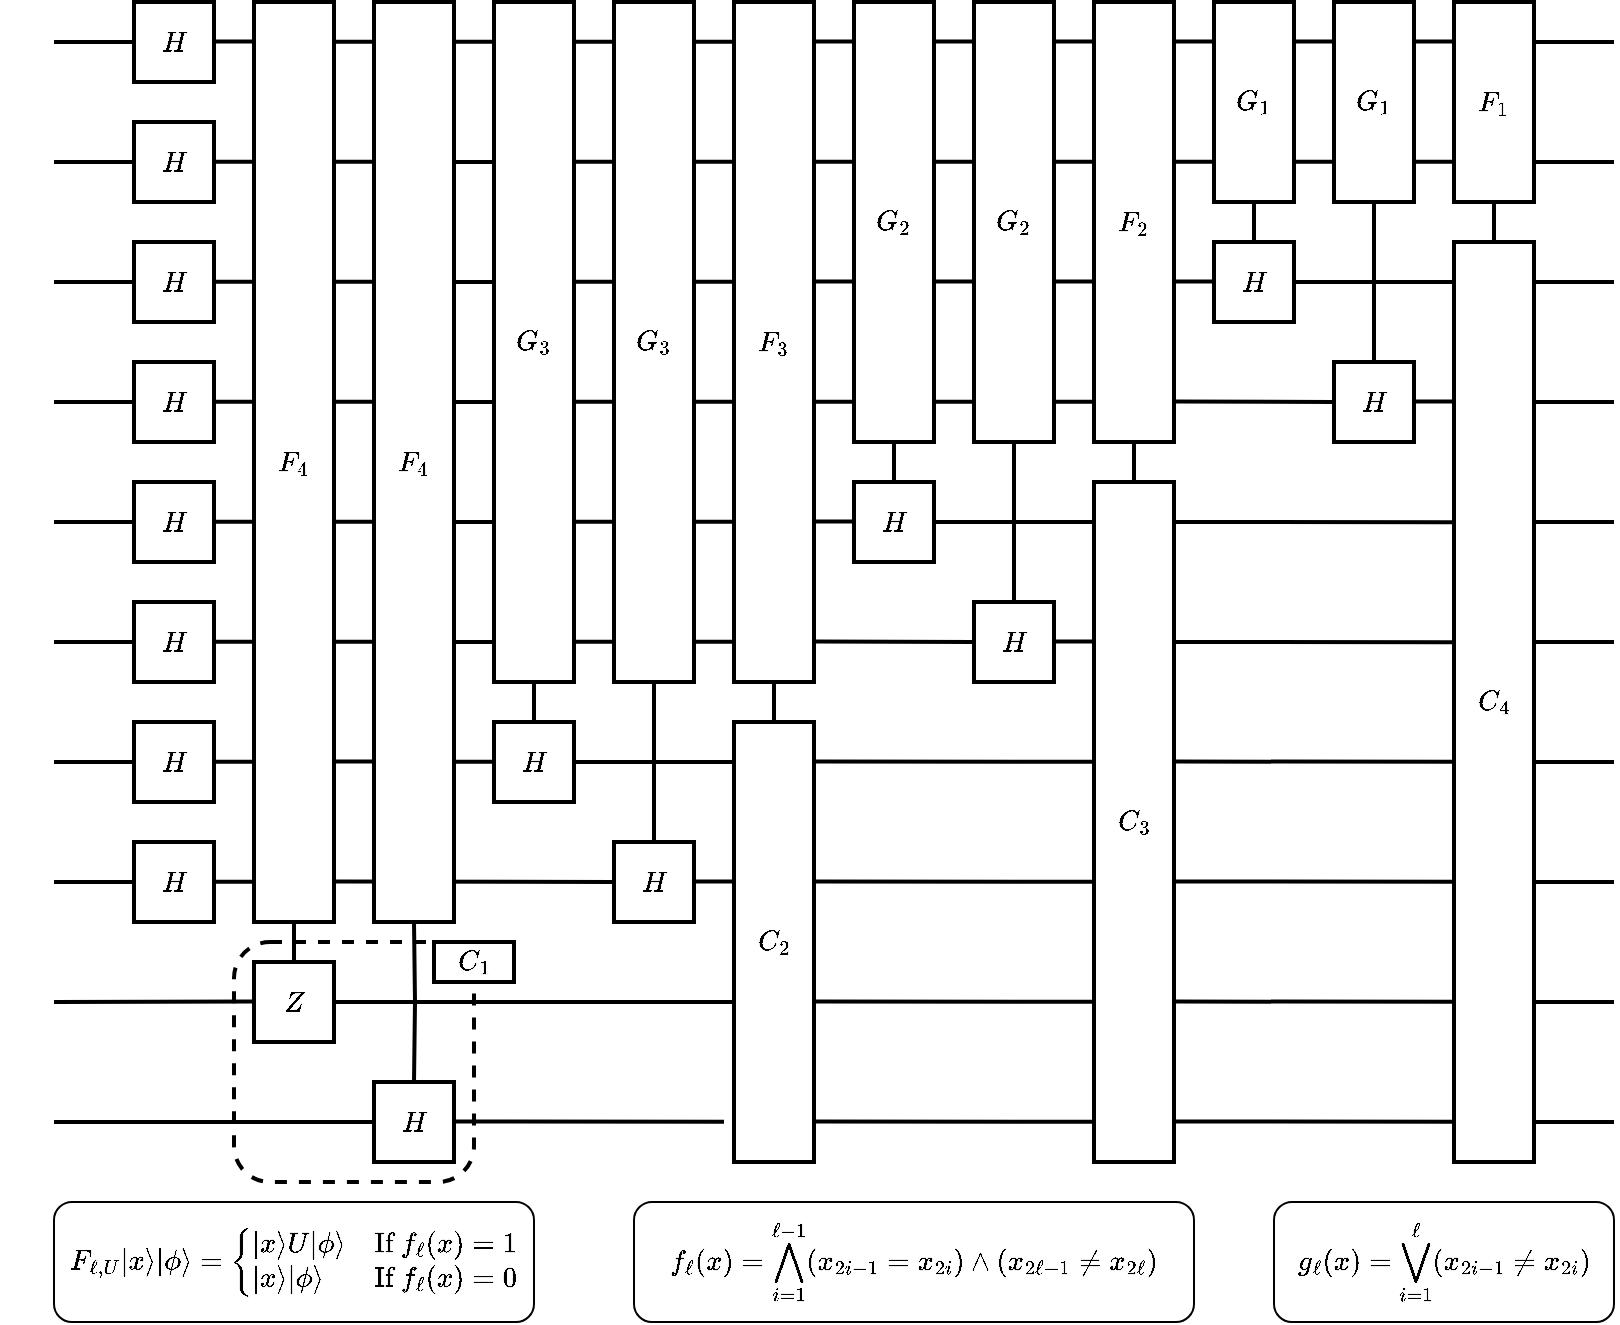 <mxfile version="14.1.8" type="device"><diagram id="cuuoTHNrZT73hsyaU7LN" name="Page-1"><mxGraphModel dx="395" dy="268" grid="1" gridSize="10" guides="1" tooltips="1" connect="1" arrows="1" fold="1" page="1" pageScale="1" pageWidth="850" pageHeight="1100" math="1" shadow="0"><root><mxCell id="0"/><mxCell id="1" parent="0"/><mxCell id="J8nSWimBtLIZOM97St2W-12" value="" style="rounded=1;whiteSpace=wrap;html=1;strokeWidth=2;dashed=1;" parent="1" vertex="1"><mxGeometry x="250" y="730" width="120" height="120" as="geometry"/></mxCell><mxCell id="FsoQi5s3sGIeSTtKdfhg-1" value="" style="endArrow=none;html=1;strokeWidth=2;" parent="1" edge="1"><mxGeometry width="50" height="50" relative="1" as="geometry"><mxPoint x="200" y="280" as="sourcePoint"/><mxPoint x="160" y="280" as="targetPoint"/></mxGeometry></mxCell><mxCell id="FsoQi5s3sGIeSTtKdfhg-2" value="$$H$$" style="rounded=0;whiteSpace=wrap;html=1;strokeWidth=2;" parent="1" vertex="1"><mxGeometry x="200" y="260" width="40" height="40" as="geometry"/></mxCell><mxCell id="FsoQi5s3sGIeSTtKdfhg-3" value="" style="endArrow=none;html=1;strokeWidth=2;" parent="1" edge="1"><mxGeometry width="50" height="50" relative="1" as="geometry"><mxPoint x="200" y="340" as="sourcePoint"/><mxPoint x="160" y="340" as="targetPoint"/></mxGeometry></mxCell><mxCell id="FsoQi5s3sGIeSTtKdfhg-4" value="$$H$$" style="rounded=0;whiteSpace=wrap;html=1;strokeWidth=2;" parent="1" vertex="1"><mxGeometry x="200" y="320" width="40" height="40" as="geometry"/></mxCell><mxCell id="FsoQi5s3sGIeSTtKdfhg-5" value="" style="endArrow=none;html=1;strokeWidth=2;" parent="1" edge="1"><mxGeometry width="50" height="50" relative="1" as="geometry"><mxPoint x="200" y="400" as="sourcePoint"/><mxPoint x="160" y="400" as="targetPoint"/></mxGeometry></mxCell><mxCell id="FsoQi5s3sGIeSTtKdfhg-6" value="$$H$$" style="rounded=0;whiteSpace=wrap;html=1;strokeWidth=2;" parent="1" vertex="1"><mxGeometry x="200" y="380" width="40" height="40" as="geometry"/></mxCell><mxCell id="FsoQi5s3sGIeSTtKdfhg-7" value="" style="endArrow=none;html=1;strokeWidth=2;" parent="1" edge="1"><mxGeometry width="50" height="50" relative="1" as="geometry"><mxPoint x="200" y="460" as="sourcePoint"/><mxPoint x="160" y="460" as="targetPoint"/></mxGeometry></mxCell><mxCell id="FsoQi5s3sGIeSTtKdfhg-8" value="$$H$$" style="rounded=0;whiteSpace=wrap;html=1;strokeWidth=2;" parent="1" vertex="1"><mxGeometry x="200" y="440" width="40" height="40" as="geometry"/></mxCell><mxCell id="FsoQi5s3sGIeSTtKdfhg-9" value="" style="endArrow=none;html=1;strokeWidth=2;" parent="1" edge="1"><mxGeometry width="50" height="50" relative="1" as="geometry"><mxPoint x="200" y="520" as="sourcePoint"/><mxPoint x="160" y="520" as="targetPoint"/></mxGeometry></mxCell><mxCell id="FsoQi5s3sGIeSTtKdfhg-10" value="$$H$$" style="rounded=0;whiteSpace=wrap;html=1;strokeWidth=2;" parent="1" vertex="1"><mxGeometry x="200" y="500" width="40" height="40" as="geometry"/></mxCell><mxCell id="FsoQi5s3sGIeSTtKdfhg-21" value="" style="endArrow=none;html=1;strokeWidth=2;" parent="1" edge="1"><mxGeometry width="50" height="50" relative="1" as="geometry"><mxPoint x="200" y="580" as="sourcePoint"/><mxPoint x="160" y="580" as="targetPoint"/></mxGeometry></mxCell><mxCell id="FsoQi5s3sGIeSTtKdfhg-22" value="$$H$$" style="rounded=0;whiteSpace=wrap;html=1;strokeWidth=2;" parent="1" vertex="1"><mxGeometry x="200" y="560" width="40" height="40" as="geometry"/></mxCell><mxCell id="FsoQi5s3sGIeSTtKdfhg-23" value="" style="endArrow=none;html=1;strokeWidth=2;" parent="1" edge="1"><mxGeometry width="50" height="50" relative="1" as="geometry"><mxPoint x="200" y="640" as="sourcePoint"/><mxPoint x="160" y="640" as="targetPoint"/></mxGeometry></mxCell><mxCell id="FsoQi5s3sGIeSTtKdfhg-24" value="$$H$$" style="rounded=0;whiteSpace=wrap;html=1;strokeWidth=2;" parent="1" vertex="1"><mxGeometry x="200" y="620" width="40" height="40" as="geometry"/></mxCell><mxCell id="FsoQi5s3sGIeSTtKdfhg-25" value="" style="endArrow=none;html=1;strokeWidth=2;" parent="1" edge="1"><mxGeometry width="50" height="50" relative="1" as="geometry"><mxPoint x="200" y="700" as="sourcePoint"/><mxPoint x="160" y="700" as="targetPoint"/></mxGeometry></mxCell><mxCell id="FsoQi5s3sGIeSTtKdfhg-26" value="$$H$$" style="rounded=0;whiteSpace=wrap;html=1;strokeWidth=2;" parent="1" vertex="1"><mxGeometry x="200" y="680" width="40" height="40" as="geometry"/></mxCell><mxCell id="FsoQi5s3sGIeSTtKdfhg-73" style="edgeStyle=orthogonalEdgeStyle;rounded=0;orthogonalLoop=1;jettySize=auto;html=1;exitX=0.5;exitY=1;exitDx=0;exitDy=0;entryX=0.5;entryY=0;entryDx=0;entryDy=0;endArrow=none;endFill=0;strokeWidth=2;" parent="1" source="FsoQi5s3sGIeSTtKdfhg-31" edge="1"><mxGeometry relative="1" as="geometry"><mxPoint x="280" y="740" as="targetPoint"/></mxGeometry></mxCell><mxCell id="FsoQi5s3sGIeSTtKdfhg-31" value="$$F_4$$" style="rounded=0;whiteSpace=wrap;html=1;strokeWidth=2;" parent="1" vertex="1"><mxGeometry x="260" y="260" width="40" height="460" as="geometry"/></mxCell><mxCell id="FsoQi5s3sGIeSTtKdfhg-74" style="edgeStyle=orthogonalEdgeStyle;rounded=0;orthogonalLoop=1;jettySize=auto;html=1;exitX=0.5;exitY=1;exitDx=0;exitDy=0;entryX=0.5;entryY=0;entryDx=0;entryDy=0;endArrow=none;endFill=0;strokeWidth=2;" parent="1" source="FsoQi5s3sGIeSTtKdfhg-32" target="FsoQi5s3sGIeSTtKdfhg-36" edge="1"><mxGeometry relative="1" as="geometry"/></mxCell><mxCell id="FsoQi5s3sGIeSTtKdfhg-32" value="$$F_3$$" style="rounded=0;whiteSpace=wrap;html=1;strokeWidth=2;" parent="1" vertex="1"><mxGeometry x="500" y="260" width="40" height="340" as="geometry"/></mxCell><mxCell id="FsoQi5s3sGIeSTtKdfhg-153" style="edgeStyle=orthogonalEdgeStyle;rounded=0;orthogonalLoop=1;jettySize=auto;html=1;exitX=0.5;exitY=1;exitDx=0;exitDy=0;entryX=0.5;entryY=0;entryDx=0;entryDy=0;endArrow=none;endFill=0;strokeWidth=2;" parent="1" source="FsoQi5s3sGIeSTtKdfhg-33" target="FsoQi5s3sGIeSTtKdfhg-37" edge="1"><mxGeometry relative="1" as="geometry"/></mxCell><mxCell id="FsoQi5s3sGIeSTtKdfhg-33" value="$$F_2$$" style="rounded=0;whiteSpace=wrap;html=1;strokeWidth=2;" parent="1" vertex="1"><mxGeometry x="680" y="260" width="40" height="220" as="geometry"/></mxCell><mxCell id="FsoQi5s3sGIeSTtKdfhg-154" style="edgeStyle=orthogonalEdgeStyle;rounded=0;orthogonalLoop=1;jettySize=auto;html=1;exitX=0.5;exitY=1;exitDx=0;exitDy=0;endArrow=none;endFill=0;strokeWidth=2;" parent="1" source="FsoQi5s3sGIeSTtKdfhg-34" target="FsoQi5s3sGIeSTtKdfhg-38" edge="1"><mxGeometry relative="1" as="geometry"/></mxCell><mxCell id="FsoQi5s3sGIeSTtKdfhg-34" value="$$F_1$$" style="rounded=0;whiteSpace=wrap;html=1;strokeWidth=2;" parent="1" vertex="1"><mxGeometry x="860" y="260" width="40" height="100" as="geometry"/></mxCell><mxCell id="FsoQi5s3sGIeSTtKdfhg-36" value="$$C_2$$" style="rounded=0;whiteSpace=wrap;html=1;strokeWidth=2;" parent="1" vertex="1"><mxGeometry x="500" y="620" width="40" height="220" as="geometry"/></mxCell><mxCell id="FsoQi5s3sGIeSTtKdfhg-37" value="$$C_3$$" style="rounded=0;whiteSpace=wrap;html=1;strokeWidth=2;" parent="1" vertex="1"><mxGeometry x="680" y="500" width="40" height="340" as="geometry"/></mxCell><mxCell id="FsoQi5s3sGIeSTtKdfhg-38" value="$$C_4$$" style="rounded=0;whiteSpace=wrap;html=1;strokeWidth=2;" parent="1" vertex="1"><mxGeometry x="860" y="380" width="40" height="460" as="geometry"/></mxCell><mxCell id="FsoQi5s3sGIeSTtKdfhg-75" style="edgeStyle=orthogonalEdgeStyle;rounded=0;orthogonalLoop=1;jettySize=auto;html=1;exitX=0.5;exitY=1;exitDx=0;exitDy=0;entryX=0.5;entryY=0;entryDx=0;entryDy=0;endArrow=none;endFill=0;strokeWidth=2;" parent="1" source="FsoQi5s3sGIeSTtKdfhg-39" target="FsoQi5s3sGIeSTtKdfhg-61" edge="1"><mxGeometry relative="1" as="geometry"/></mxCell><mxCell id="FsoQi5s3sGIeSTtKdfhg-39" value="$$G_3$$" style="rounded=0;whiteSpace=wrap;html=1;strokeWidth=2;" parent="1" vertex="1"><mxGeometry x="380" y="260" width="40" height="340" as="geometry"/></mxCell><mxCell id="FsoQi5s3sGIeSTtKdfhg-76" style="edgeStyle=orthogonalEdgeStyle;rounded=0;orthogonalLoop=1;jettySize=auto;html=1;exitX=0.5;exitY=1;exitDx=0;exitDy=0;entryX=0.5;entryY=0;entryDx=0;entryDy=0;endArrow=none;endFill=0;strokeWidth=2;" parent="1" source="FsoQi5s3sGIeSTtKdfhg-40" target="FsoQi5s3sGIeSTtKdfhg-62" edge="1"><mxGeometry relative="1" as="geometry"/></mxCell><mxCell id="FsoQi5s3sGIeSTtKdfhg-40" value="$$G_3$$" style="rounded=0;whiteSpace=wrap;html=1;strokeWidth=2;" parent="1" vertex="1"><mxGeometry x="440" y="260" width="40" height="340" as="geometry"/></mxCell><mxCell id="FsoQi5s3sGIeSTtKdfhg-80" style="edgeStyle=orthogonalEdgeStyle;rounded=0;orthogonalLoop=1;jettySize=auto;html=1;exitX=0.5;exitY=1;exitDx=0;exitDy=0;entryX=0.5;entryY=0;entryDx=0;entryDy=0;endArrow=none;endFill=0;strokeWidth=2;" parent="1" source="FsoQi5s3sGIeSTtKdfhg-41" target="FsoQi5s3sGIeSTtKdfhg-45" edge="1"><mxGeometry relative="1" as="geometry"/></mxCell><mxCell id="FsoQi5s3sGIeSTtKdfhg-41" value="$$G_2$$" style="rounded=0;whiteSpace=wrap;html=1;strokeWidth=2;" parent="1" vertex="1"><mxGeometry x="560" y="260" width="40" height="220" as="geometry"/></mxCell><mxCell id="FsoQi5s3sGIeSTtKdfhg-79" style="edgeStyle=orthogonalEdgeStyle;rounded=0;orthogonalLoop=1;jettySize=auto;html=1;exitX=0.5;exitY=1;exitDx=0;exitDy=0;entryX=0.5;entryY=0;entryDx=0;entryDy=0;endArrow=none;endFill=0;strokeWidth=2;" parent="1" source="FsoQi5s3sGIeSTtKdfhg-42" target="FsoQi5s3sGIeSTtKdfhg-46" edge="1"><mxGeometry relative="1" as="geometry"/></mxCell><mxCell id="FsoQi5s3sGIeSTtKdfhg-42" value="$$G_2$$" style="rounded=0;whiteSpace=wrap;html=1;strokeWidth=2;" parent="1" vertex="1"><mxGeometry x="620" y="260" width="40" height="220" as="geometry"/></mxCell><mxCell id="FsoQi5s3sGIeSTtKdfhg-77" style="edgeStyle=orthogonalEdgeStyle;rounded=0;orthogonalLoop=1;jettySize=auto;html=1;exitX=0.5;exitY=1;exitDx=0;exitDy=0;endArrow=none;endFill=0;strokeWidth=2;" parent="1" source="FsoQi5s3sGIeSTtKdfhg-43" target="FsoQi5s3sGIeSTtKdfhg-67" edge="1"><mxGeometry relative="1" as="geometry"/></mxCell><mxCell id="FsoQi5s3sGIeSTtKdfhg-43" value="$$G_1$$" style="rounded=0;whiteSpace=wrap;html=1;strokeWidth=2;" parent="1" vertex="1"><mxGeometry x="740" y="260" width="40" height="100" as="geometry"/></mxCell><mxCell id="FsoQi5s3sGIeSTtKdfhg-78" style="edgeStyle=orthogonalEdgeStyle;rounded=0;orthogonalLoop=1;jettySize=auto;html=1;exitX=0.5;exitY=1;exitDx=0;exitDy=0;entryX=0.5;entryY=0;entryDx=0;entryDy=0;endArrow=none;endFill=0;strokeWidth=2;" parent="1" source="FsoQi5s3sGIeSTtKdfhg-44" target="FsoQi5s3sGIeSTtKdfhg-68" edge="1"><mxGeometry relative="1" as="geometry"/></mxCell><mxCell id="FsoQi5s3sGIeSTtKdfhg-44" value="$$G_1$$" style="rounded=0;whiteSpace=wrap;html=1;strokeWidth=2;" parent="1" vertex="1"><mxGeometry x="800" y="260" width="40" height="100" as="geometry"/></mxCell><mxCell id="FsoQi5s3sGIeSTtKdfhg-45" value="$$H$$" style="rounded=0;whiteSpace=wrap;html=1;strokeWidth=2;" parent="1" vertex="1"><mxGeometry x="560" y="500" width="40" height="40" as="geometry"/></mxCell><mxCell id="FsoQi5s3sGIeSTtKdfhg-46" value="$$H$$" style="rounded=0;whiteSpace=wrap;html=1;strokeWidth=2;" parent="1" vertex="1"><mxGeometry x="620" y="560" width="40" height="40" as="geometry"/></mxCell><mxCell id="FsoQi5s3sGIeSTtKdfhg-50" value="" style="endArrow=none;html=1;entryX=1;entryY=0.5;entryDx=0;entryDy=0;strokeWidth=2;" parent="1" target="FsoQi5s3sGIeSTtKdfhg-45" edge="1"><mxGeometry width="50" height="50" relative="1" as="geometry"><mxPoint x="680" y="519.96" as="sourcePoint"/><mxPoint x="610" y="519.76" as="targetPoint"/></mxGeometry></mxCell><mxCell id="FsoQi5s3sGIeSTtKdfhg-51" value="" style="endArrow=none;html=1;exitX=0;exitY=0.5;exitDx=0;exitDy=0;strokeWidth=2;" parent="1" source="FsoQi5s3sGIeSTtKdfhg-46" edge="1"><mxGeometry width="50" height="50" relative="1" as="geometry"><mxPoint x="600" y="579.76" as="sourcePoint"/><mxPoint x="540" y="579.76" as="targetPoint"/></mxGeometry></mxCell><mxCell id="FsoQi5s3sGIeSTtKdfhg-54" value="" style="endArrow=none;html=1;strokeWidth=2;" parent="1" edge="1"><mxGeometry width="50" height="50" relative="1" as="geometry"><mxPoint x="680" y="579.76" as="sourcePoint"/><mxPoint x="660" y="579.76" as="targetPoint"/></mxGeometry></mxCell><mxCell id="FsoQi5s3sGIeSTtKdfhg-56" value="" style="endArrow=none;html=1;strokeWidth=2;" parent="1" edge="1"><mxGeometry width="50" height="50" relative="1" as="geometry"><mxPoint x="560" y="519.76" as="sourcePoint"/><mxPoint x="540" y="519.76" as="targetPoint"/></mxGeometry></mxCell><mxCell id="FsoQi5s3sGIeSTtKdfhg-57" value="" style="endArrow=none;html=1;strokeWidth=2;" parent="1" edge="1"><mxGeometry width="50" height="50" relative="1" as="geometry"><mxPoint x="260" y="759.76" as="sourcePoint"/><mxPoint x="160" y="760" as="targetPoint"/></mxGeometry></mxCell><mxCell id="FsoQi5s3sGIeSTtKdfhg-59" value="" style="endArrow=none;html=1;strokeWidth=2;" parent="1" edge="1"><mxGeometry width="50" height="50" relative="1" as="geometry"><mxPoint x="260" y="279.76" as="sourcePoint"/><mxPoint x="240" y="279.76" as="targetPoint"/></mxGeometry></mxCell><mxCell id="FsoQi5s3sGIeSTtKdfhg-61" value="$$H$$" style="rounded=0;whiteSpace=wrap;html=1;strokeWidth=2;" parent="1" vertex="1"><mxGeometry x="380" y="620" width="40" height="40" as="geometry"/></mxCell><mxCell id="FsoQi5s3sGIeSTtKdfhg-62" value="$$H$$" style="rounded=0;whiteSpace=wrap;html=1;strokeWidth=2;" parent="1" vertex="1"><mxGeometry x="440" y="680" width="40" height="40" as="geometry"/></mxCell><mxCell id="FsoQi5s3sGIeSTtKdfhg-63" value="" style="endArrow=none;html=1;entryX=1;entryY=0.5;entryDx=0;entryDy=0;strokeWidth=2;" parent="1" target="FsoQi5s3sGIeSTtKdfhg-61" edge="1"><mxGeometry width="50" height="50" relative="1" as="geometry"><mxPoint x="500" y="639.96" as="sourcePoint"/><mxPoint x="430" y="639.76" as="targetPoint"/></mxGeometry></mxCell><mxCell id="FsoQi5s3sGIeSTtKdfhg-64" value="" style="endArrow=none;html=1;exitX=0;exitY=0.5;exitDx=0;exitDy=0;strokeWidth=2;" parent="1" source="FsoQi5s3sGIeSTtKdfhg-62" edge="1"><mxGeometry width="50" height="50" relative="1" as="geometry"><mxPoint x="360" y="699.76" as="sourcePoint"/><mxPoint x="300" y="699.76" as="targetPoint"/></mxGeometry></mxCell><mxCell id="FsoQi5s3sGIeSTtKdfhg-65" value="" style="endArrow=none;html=1;strokeWidth=2;" parent="1" edge="1"><mxGeometry width="50" height="50" relative="1" as="geometry"><mxPoint x="500" y="699.76" as="sourcePoint"/><mxPoint x="480" y="699.76" as="targetPoint"/></mxGeometry></mxCell><mxCell id="FsoQi5s3sGIeSTtKdfhg-66" value="" style="endArrow=none;html=1;strokeWidth=2;" parent="1" edge="1"><mxGeometry width="50" height="50" relative="1" as="geometry"><mxPoint x="320" y="639.76" as="sourcePoint"/><mxPoint x="300" y="639.76" as="targetPoint"/></mxGeometry></mxCell><mxCell id="FsoQi5s3sGIeSTtKdfhg-67" value="$$H$$" style="rounded=0;whiteSpace=wrap;html=1;strokeWidth=2;" parent="1" vertex="1"><mxGeometry x="740" y="380" width="40" height="40" as="geometry"/></mxCell><mxCell id="FsoQi5s3sGIeSTtKdfhg-68" value="$$H$$" style="rounded=0;whiteSpace=wrap;html=1;strokeWidth=2;" parent="1" vertex="1"><mxGeometry x="800" y="440" width="40" height="40" as="geometry"/></mxCell><mxCell id="FsoQi5s3sGIeSTtKdfhg-69" value="" style="endArrow=none;html=1;entryX=1;entryY=0.5;entryDx=0;entryDy=0;strokeWidth=2;" parent="1" target="FsoQi5s3sGIeSTtKdfhg-67" edge="1"><mxGeometry width="50" height="50" relative="1" as="geometry"><mxPoint x="860" y="399.96" as="sourcePoint"/><mxPoint x="790" y="399.76" as="targetPoint"/></mxGeometry></mxCell><mxCell id="FsoQi5s3sGIeSTtKdfhg-70" value="" style="endArrow=none;html=1;exitX=0;exitY=0.5;exitDx=0;exitDy=0;strokeWidth=2;" parent="1" source="FsoQi5s3sGIeSTtKdfhg-68" edge="1"><mxGeometry width="50" height="50" relative="1" as="geometry"><mxPoint x="780" y="459.76" as="sourcePoint"/><mxPoint x="720" y="459.76" as="targetPoint"/></mxGeometry></mxCell><mxCell id="FsoQi5s3sGIeSTtKdfhg-71" value="" style="endArrow=none;html=1;strokeWidth=2;" parent="1" edge="1"><mxGeometry width="50" height="50" relative="1" as="geometry"><mxPoint x="860" y="459.76" as="sourcePoint"/><mxPoint x="840" y="459.76" as="targetPoint"/></mxGeometry></mxCell><mxCell id="FsoQi5s3sGIeSTtKdfhg-72" value="" style="endArrow=none;html=1;strokeWidth=2;" parent="1" edge="1"><mxGeometry width="50" height="50" relative="1" as="geometry"><mxPoint x="740" y="399.76" as="sourcePoint"/><mxPoint x="720" y="399.76" as="targetPoint"/></mxGeometry></mxCell><mxCell id="FsoQi5s3sGIeSTtKdfhg-81" value="" style="endArrow=none;html=1;strokeWidth=2;" parent="1" edge="1"><mxGeometry width="50" height="50" relative="1" as="geometry"><mxPoint x="260" y="579.83" as="sourcePoint"/><mxPoint x="240" y="579.83" as="targetPoint"/></mxGeometry></mxCell><mxCell id="FsoQi5s3sGIeSTtKdfhg-82" value="" style="endArrow=none;html=1;strokeWidth=2;" parent="1" edge="1"><mxGeometry width="50" height="50" relative="1" as="geometry"><mxPoint x="260" y="639.83" as="sourcePoint"/><mxPoint x="240" y="639.83" as="targetPoint"/></mxGeometry></mxCell><mxCell id="FsoQi5s3sGIeSTtKdfhg-83" value="" style="endArrow=none;html=1;strokeWidth=2;" parent="1" edge="1"><mxGeometry width="50" height="50" relative="1" as="geometry"><mxPoint x="260" y="699.83" as="sourcePoint"/><mxPoint x="240" y="699.83" as="targetPoint"/></mxGeometry></mxCell><mxCell id="FsoQi5s3sGIeSTtKdfhg-84" value="" style="endArrow=none;html=1;strokeWidth=2;exitX=0;exitY=0.5;exitDx=0;exitDy=0;" parent="1" edge="1"><mxGeometry width="50" height="50" relative="1" as="geometry"><mxPoint x="320" y="820" as="sourcePoint"/><mxPoint x="160" y="820" as="targetPoint"/></mxGeometry></mxCell><mxCell id="FsoQi5s3sGIeSTtKdfhg-85" value="" style="endArrow=none;html=1;strokeWidth=2;" parent="1" edge="1"><mxGeometry width="50" height="50" relative="1" as="geometry"><mxPoint x="260" y="519.83" as="sourcePoint"/><mxPoint x="240" y="519.83" as="targetPoint"/></mxGeometry></mxCell><mxCell id="FsoQi5s3sGIeSTtKdfhg-86" value="" style="endArrow=none;html=1;strokeWidth=2;" parent="1" edge="1"><mxGeometry width="50" height="50" relative="1" as="geometry"><mxPoint x="260" y="459.83" as="sourcePoint"/><mxPoint x="240" y="459.83" as="targetPoint"/></mxGeometry></mxCell><mxCell id="FsoQi5s3sGIeSTtKdfhg-87" value="" style="endArrow=none;html=1;strokeWidth=2;" parent="1" edge="1"><mxGeometry width="50" height="50" relative="1" as="geometry"><mxPoint x="260" y="399.83" as="sourcePoint"/><mxPoint x="240" y="399.83" as="targetPoint"/></mxGeometry></mxCell><mxCell id="FsoQi5s3sGIeSTtKdfhg-88" value="" style="endArrow=none;html=1;strokeWidth=2;" parent="1" edge="1"><mxGeometry width="50" height="50" relative="1" as="geometry"><mxPoint x="260" y="339.83" as="sourcePoint"/><mxPoint x="240" y="339.83" as="targetPoint"/></mxGeometry></mxCell><mxCell id="FsoQi5s3sGIeSTtKdfhg-89" value="" style="endArrow=none;html=1;strokeWidth=2;" parent="1" edge="1"><mxGeometry width="50" height="50" relative="1" as="geometry"><mxPoint x="440" y="279.83" as="sourcePoint"/><mxPoint x="420" y="279.83" as="targetPoint"/></mxGeometry></mxCell><mxCell id="FsoQi5s3sGIeSTtKdfhg-90" value="" style="endArrow=none;html=1;strokeWidth=2;" parent="1" edge="1"><mxGeometry width="50" height="50" relative="1" as="geometry"><mxPoint x="440" y="579.9" as="sourcePoint"/><mxPoint x="420" y="579.9" as="targetPoint"/></mxGeometry></mxCell><mxCell id="FsoQi5s3sGIeSTtKdfhg-91" value="" style="endArrow=none;html=1;strokeWidth=2;" parent="1" edge="1"><mxGeometry width="50" height="50" relative="1" as="geometry"><mxPoint x="440" y="519.9" as="sourcePoint"/><mxPoint x="420" y="519.9" as="targetPoint"/></mxGeometry></mxCell><mxCell id="FsoQi5s3sGIeSTtKdfhg-92" value="" style="endArrow=none;html=1;strokeWidth=2;" parent="1" edge="1"><mxGeometry width="50" height="50" relative="1" as="geometry"><mxPoint x="440" y="459.9" as="sourcePoint"/><mxPoint x="420" y="459.9" as="targetPoint"/></mxGeometry></mxCell><mxCell id="FsoQi5s3sGIeSTtKdfhg-93" value="" style="endArrow=none;html=1;strokeWidth=2;" parent="1" edge="1"><mxGeometry width="50" height="50" relative="1" as="geometry"><mxPoint x="440" y="399.9" as="sourcePoint"/><mxPoint x="420" y="399.9" as="targetPoint"/></mxGeometry></mxCell><mxCell id="FsoQi5s3sGIeSTtKdfhg-94" value="" style="endArrow=none;html=1;strokeWidth=2;" parent="1" edge="1"><mxGeometry width="50" height="50" relative="1" as="geometry"><mxPoint x="440" y="339.9" as="sourcePoint"/><mxPoint x="420" y="339.9" as="targetPoint"/></mxGeometry></mxCell><mxCell id="FsoQi5s3sGIeSTtKdfhg-95" value="" style="endArrow=none;html=1;strokeWidth=2;" parent="1" edge="1"><mxGeometry width="50" height="50" relative="1" as="geometry"><mxPoint x="320" y="279.83" as="sourcePoint"/><mxPoint x="300" y="279.83" as="targetPoint"/></mxGeometry></mxCell><mxCell id="FsoQi5s3sGIeSTtKdfhg-96" value="" style="endArrow=none;html=1;strokeWidth=2;" parent="1" edge="1"><mxGeometry width="50" height="50" relative="1" as="geometry"><mxPoint x="320" y="579.9" as="sourcePoint"/><mxPoint x="300" y="579.9" as="targetPoint"/></mxGeometry></mxCell><mxCell id="FsoQi5s3sGIeSTtKdfhg-97" value="" style="endArrow=none;html=1;strokeWidth=2;" parent="1" edge="1"><mxGeometry width="50" height="50" relative="1" as="geometry"><mxPoint x="320" y="519.9" as="sourcePoint"/><mxPoint x="300" y="519.9" as="targetPoint"/></mxGeometry></mxCell><mxCell id="FsoQi5s3sGIeSTtKdfhg-98" value="" style="endArrow=none;html=1;strokeWidth=2;" parent="1" edge="1"><mxGeometry width="50" height="50" relative="1" as="geometry"><mxPoint x="320" y="459.9" as="sourcePoint"/><mxPoint x="300" y="459.9" as="targetPoint"/></mxGeometry></mxCell><mxCell id="FsoQi5s3sGIeSTtKdfhg-99" value="" style="endArrow=none;html=1;strokeWidth=2;" parent="1" edge="1"><mxGeometry width="50" height="50" relative="1" as="geometry"><mxPoint x="320" y="399.9" as="sourcePoint"/><mxPoint x="300" y="399.9" as="targetPoint"/></mxGeometry></mxCell><mxCell id="FsoQi5s3sGIeSTtKdfhg-100" value="" style="endArrow=none;html=1;strokeWidth=2;" parent="1" edge="1"><mxGeometry width="50" height="50" relative="1" as="geometry"><mxPoint x="320" y="339.9" as="sourcePoint"/><mxPoint x="300" y="339.9" as="targetPoint"/></mxGeometry></mxCell><mxCell id="FsoQi5s3sGIeSTtKdfhg-101" value="" style="endArrow=none;html=1;strokeWidth=2;entryX=1;entryY=0.5;entryDx=0;entryDy=0;" parent="1" edge="1"><mxGeometry width="50" height="50" relative="1" as="geometry"><mxPoint x="500" y="760.01" as="sourcePoint"/><mxPoint x="300" y="760" as="targetPoint"/></mxGeometry></mxCell><mxCell id="FsoQi5s3sGIeSTtKdfhg-102" value="" style="endArrow=none;html=1;strokeWidth=2;" parent="1" edge="1"><mxGeometry width="50" height="50" relative="1" as="geometry"><mxPoint x="495" y="819.9" as="sourcePoint"/><mxPoint x="355" y="819.76" as="targetPoint"/></mxGeometry></mxCell><mxCell id="FsoQi5s3sGIeSTtKdfhg-103" value="" style="endArrow=none;html=1;strokeWidth=2;" parent="1" edge="1"><mxGeometry width="50" height="50" relative="1" as="geometry"><mxPoint x="500" y="279.83" as="sourcePoint"/><mxPoint x="480" y="279.83" as="targetPoint"/></mxGeometry></mxCell><mxCell id="FsoQi5s3sGIeSTtKdfhg-104" value="" style="endArrow=none;html=1;strokeWidth=2;" parent="1" edge="1"><mxGeometry width="50" height="50" relative="1" as="geometry"><mxPoint x="500" y="579.9" as="sourcePoint"/><mxPoint x="480" y="579.9" as="targetPoint"/></mxGeometry></mxCell><mxCell id="FsoQi5s3sGIeSTtKdfhg-105" value="" style="endArrow=none;html=1;strokeWidth=2;" parent="1" edge="1"><mxGeometry width="50" height="50" relative="1" as="geometry"><mxPoint x="500" y="519.9" as="sourcePoint"/><mxPoint x="480" y="519.9" as="targetPoint"/></mxGeometry></mxCell><mxCell id="FsoQi5s3sGIeSTtKdfhg-106" value="" style="endArrow=none;html=1;strokeWidth=2;" parent="1" edge="1"><mxGeometry width="50" height="50" relative="1" as="geometry"><mxPoint x="500" y="459.9" as="sourcePoint"/><mxPoint x="480" y="459.9" as="targetPoint"/></mxGeometry></mxCell><mxCell id="FsoQi5s3sGIeSTtKdfhg-107" value="" style="endArrow=none;html=1;strokeWidth=2;" parent="1" edge="1"><mxGeometry width="50" height="50" relative="1" as="geometry"><mxPoint x="500" y="399.9" as="sourcePoint"/><mxPoint x="480" y="399.9" as="targetPoint"/></mxGeometry></mxCell><mxCell id="FsoQi5s3sGIeSTtKdfhg-108" value="" style="endArrow=none;html=1;strokeWidth=2;" parent="1" edge="1"><mxGeometry width="50" height="50" relative="1" as="geometry"><mxPoint x="500" y="339.9" as="sourcePoint"/><mxPoint x="480" y="339.9" as="targetPoint"/></mxGeometry></mxCell><mxCell id="FsoQi5s3sGIeSTtKdfhg-109" value="" style="endArrow=none;html=1;strokeWidth=2;" parent="1" edge="1"><mxGeometry width="50" height="50" relative="1" as="geometry"><mxPoint x="560" y="279.77" as="sourcePoint"/><mxPoint x="540" y="279.77" as="targetPoint"/></mxGeometry></mxCell><mxCell id="FsoQi5s3sGIeSTtKdfhg-110" value="" style="endArrow=none;html=1;strokeWidth=2;" parent="1" edge="1"><mxGeometry width="50" height="50" relative="1" as="geometry"><mxPoint x="560" y="339.84" as="sourcePoint"/><mxPoint x="540" y="339.84" as="targetPoint"/></mxGeometry></mxCell><mxCell id="FsoQi5s3sGIeSTtKdfhg-111" value="" style="endArrow=none;html=1;strokeWidth=2;" parent="1" edge="1"><mxGeometry width="50" height="50" relative="1" as="geometry"><mxPoint x="560" y="399.77" as="sourcePoint"/><mxPoint x="540" y="399.77" as="targetPoint"/></mxGeometry></mxCell><mxCell id="FsoQi5s3sGIeSTtKdfhg-112" value="" style="endArrow=none;html=1;strokeWidth=2;" parent="1" edge="1"><mxGeometry width="50" height="50" relative="1" as="geometry"><mxPoint x="560" y="459.84" as="sourcePoint"/><mxPoint x="540" y="459.84" as="targetPoint"/></mxGeometry></mxCell><mxCell id="FsoQi5s3sGIeSTtKdfhg-113" value="" style="endArrow=none;html=1;strokeWidth=2;" parent="1" edge="1"><mxGeometry width="50" height="50" relative="1" as="geometry"><mxPoint x="620" y="279.77" as="sourcePoint"/><mxPoint x="600" y="279.77" as="targetPoint"/></mxGeometry></mxCell><mxCell id="FsoQi5s3sGIeSTtKdfhg-114" value="" style="endArrow=none;html=1;strokeWidth=2;" parent="1" edge="1"><mxGeometry width="50" height="50" relative="1" as="geometry"><mxPoint x="620" y="339.84" as="sourcePoint"/><mxPoint x="600" y="339.84" as="targetPoint"/></mxGeometry></mxCell><mxCell id="FsoQi5s3sGIeSTtKdfhg-115" value="" style="endArrow=none;html=1;strokeWidth=2;" parent="1" edge="1"><mxGeometry width="50" height="50" relative="1" as="geometry"><mxPoint x="680" y="279.77" as="sourcePoint"/><mxPoint x="660" y="279.77" as="targetPoint"/></mxGeometry></mxCell><mxCell id="FsoQi5s3sGIeSTtKdfhg-116" value="" style="endArrow=none;html=1;strokeWidth=2;" parent="1" edge="1"><mxGeometry width="50" height="50" relative="1" as="geometry"><mxPoint x="680" y="339.84" as="sourcePoint"/><mxPoint x="660" y="339.84" as="targetPoint"/></mxGeometry></mxCell><mxCell id="FsoQi5s3sGIeSTtKdfhg-117" value="" style="endArrow=none;html=1;strokeWidth=2;" parent="1" edge="1"><mxGeometry width="50" height="50" relative="1" as="geometry"><mxPoint x="680" y="399.77" as="sourcePoint"/><mxPoint x="660" y="399.77" as="targetPoint"/></mxGeometry></mxCell><mxCell id="FsoQi5s3sGIeSTtKdfhg-118" value="" style="endArrow=none;html=1;strokeWidth=2;" parent="1" edge="1"><mxGeometry width="50" height="50" relative="1" as="geometry"><mxPoint x="680" y="459.84" as="sourcePoint"/><mxPoint x="660" y="459.84" as="targetPoint"/></mxGeometry></mxCell><mxCell id="FsoQi5s3sGIeSTtKdfhg-119" value="" style="endArrow=none;html=1;strokeWidth=2;" parent="1" edge="1"><mxGeometry width="50" height="50" relative="1" as="geometry"><mxPoint x="620" y="399.77" as="sourcePoint"/><mxPoint x="600" y="399.77" as="targetPoint"/></mxGeometry></mxCell><mxCell id="FsoQi5s3sGIeSTtKdfhg-120" value="" style="endArrow=none;html=1;strokeWidth=2;" parent="1" edge="1"><mxGeometry width="50" height="50" relative="1" as="geometry"><mxPoint x="620" y="459.84" as="sourcePoint"/><mxPoint x="600" y="459.84" as="targetPoint"/></mxGeometry></mxCell><mxCell id="FsoQi5s3sGIeSTtKdfhg-121" value="" style="endArrow=none;html=1;strokeWidth=2;" parent="1" edge="1"><mxGeometry width="50" height="50" relative="1" as="geometry"><mxPoint x="740" y="279.77" as="sourcePoint"/><mxPoint x="720" y="279.77" as="targetPoint"/></mxGeometry></mxCell><mxCell id="FsoQi5s3sGIeSTtKdfhg-122" value="" style="endArrow=none;html=1;strokeWidth=2;" parent="1" edge="1"><mxGeometry width="50" height="50" relative="1" as="geometry"><mxPoint x="740" y="339.84" as="sourcePoint"/><mxPoint x="720" y="339.84" as="targetPoint"/></mxGeometry></mxCell><mxCell id="FsoQi5s3sGIeSTtKdfhg-123" value="" style="endArrow=none;html=1;strokeWidth=2;" parent="1" edge="1"><mxGeometry width="50" height="50" relative="1" as="geometry"><mxPoint x="800" y="279.77" as="sourcePoint"/><mxPoint x="780" y="279.77" as="targetPoint"/></mxGeometry></mxCell><mxCell id="FsoQi5s3sGIeSTtKdfhg-124" value="" style="endArrow=none;html=1;strokeWidth=2;" parent="1" edge="1"><mxGeometry width="50" height="50" relative="1" as="geometry"><mxPoint x="800" y="339.84" as="sourcePoint"/><mxPoint x="780" y="339.84" as="targetPoint"/></mxGeometry></mxCell><mxCell id="FsoQi5s3sGIeSTtKdfhg-125" value="" style="endArrow=none;html=1;strokeWidth=2;" parent="1" edge="1"><mxGeometry width="50" height="50" relative="1" as="geometry"><mxPoint x="860" y="279.77" as="sourcePoint"/><mxPoint x="840" y="279.77" as="targetPoint"/></mxGeometry></mxCell><mxCell id="FsoQi5s3sGIeSTtKdfhg-126" value="" style="endArrow=none;html=1;strokeWidth=2;" parent="1" edge="1"><mxGeometry width="50" height="50" relative="1" as="geometry"><mxPoint x="860" y="339.84" as="sourcePoint"/><mxPoint x="840" y="339.84" as="targetPoint"/></mxGeometry></mxCell><mxCell id="FsoQi5s3sGIeSTtKdfhg-127" value="" style="endArrow=none;html=1;strokeWidth=2;" parent="1" edge="1"><mxGeometry width="50" height="50" relative="1" as="geometry"><mxPoint x="680" y="759.91" as="sourcePoint"/><mxPoint x="540.0" y="759.76" as="targetPoint"/></mxGeometry></mxCell><mxCell id="FsoQi5s3sGIeSTtKdfhg-128" value="" style="endArrow=none;html=1;strokeWidth=2;" parent="1" edge="1"><mxGeometry width="50" height="50" relative="1" as="geometry"><mxPoint x="680" y="819.9" as="sourcePoint"/><mxPoint x="540.0" y="819.76" as="targetPoint"/></mxGeometry></mxCell><mxCell id="FsoQi5s3sGIeSTtKdfhg-129" value="" style="endArrow=none;html=1;strokeWidth=2;" parent="1" edge="1"><mxGeometry width="50" height="50" relative="1" as="geometry"><mxPoint x="860" y="759.91" as="sourcePoint"/><mxPoint x="720.0" y="759.76" as="targetPoint"/></mxGeometry></mxCell><mxCell id="FsoQi5s3sGIeSTtKdfhg-130" value="" style="endArrow=none;html=1;strokeWidth=2;" parent="1" edge="1"><mxGeometry width="50" height="50" relative="1" as="geometry"><mxPoint x="860" y="819.9" as="sourcePoint"/><mxPoint x="720.0" y="819.76" as="targetPoint"/></mxGeometry></mxCell><mxCell id="FsoQi5s3sGIeSTtKdfhg-131" value="" style="endArrow=none;html=1;strokeWidth=2;" parent="1" edge="1"><mxGeometry width="50" height="50" relative="1" as="geometry"><mxPoint x="860" y="639.91" as="sourcePoint"/><mxPoint x="720" y="639.76" as="targetPoint"/></mxGeometry></mxCell><mxCell id="FsoQi5s3sGIeSTtKdfhg-132" value="" style="endArrow=none;html=1;strokeWidth=2;" parent="1" edge="1"><mxGeometry width="50" height="50" relative="1" as="geometry"><mxPoint x="860" y="699.9" as="sourcePoint"/><mxPoint x="720" y="699.76" as="targetPoint"/></mxGeometry></mxCell><mxCell id="FsoQi5s3sGIeSTtKdfhg-137" value="" style="endArrow=none;html=1;strokeWidth=2;" parent="1" edge="1"><mxGeometry width="50" height="50" relative="1" as="geometry"><mxPoint x="860" y="520.15" as="sourcePoint"/><mxPoint x="720" y="520.0" as="targetPoint"/></mxGeometry></mxCell><mxCell id="FsoQi5s3sGIeSTtKdfhg-138" value="" style="endArrow=none;html=1;strokeWidth=2;" parent="1" edge="1"><mxGeometry width="50" height="50" relative="1" as="geometry"><mxPoint x="860" y="580.14" as="sourcePoint"/><mxPoint x="720" y="580.0" as="targetPoint"/></mxGeometry></mxCell><mxCell id="FsoQi5s3sGIeSTtKdfhg-139" value="" style="endArrow=none;html=1;strokeWidth=2;" parent="1" edge="1"><mxGeometry width="50" height="50" relative="1" as="geometry"><mxPoint x="680" y="639.91" as="sourcePoint"/><mxPoint x="540" y="639.76" as="targetPoint"/></mxGeometry></mxCell><mxCell id="FsoQi5s3sGIeSTtKdfhg-140" value="" style="endArrow=none;html=1;strokeWidth=2;" parent="1" edge="1"><mxGeometry width="50" height="50" relative="1" as="geometry"><mxPoint x="680" y="699.9" as="sourcePoint"/><mxPoint x="540" y="699.76" as="targetPoint"/></mxGeometry></mxCell><mxCell id="FsoQi5s3sGIeSTtKdfhg-141" value="" style="endArrow=none;html=1;strokeWidth=2;" parent="1" edge="1"><mxGeometry width="50" height="50" relative="1" as="geometry"><mxPoint x="940" y="280" as="sourcePoint"/><mxPoint x="900" y="280" as="targetPoint"/></mxGeometry></mxCell><mxCell id="FsoQi5s3sGIeSTtKdfhg-142" value="" style="endArrow=none;html=1;strokeWidth=2;" parent="1" edge="1"><mxGeometry width="50" height="50" relative="1" as="geometry"><mxPoint x="940" y="340" as="sourcePoint"/><mxPoint x="900" y="340" as="targetPoint"/></mxGeometry></mxCell><mxCell id="FsoQi5s3sGIeSTtKdfhg-143" value="" style="endArrow=none;html=1;strokeWidth=2;" parent="1" edge="1"><mxGeometry width="50" height="50" relative="1" as="geometry"><mxPoint x="940" y="400" as="sourcePoint"/><mxPoint x="900" y="400" as="targetPoint"/></mxGeometry></mxCell><mxCell id="FsoQi5s3sGIeSTtKdfhg-144" value="" style="endArrow=none;html=1;strokeWidth=2;" parent="1" edge="1"><mxGeometry width="50" height="50" relative="1" as="geometry"><mxPoint x="940" y="460" as="sourcePoint"/><mxPoint x="900" y="460" as="targetPoint"/></mxGeometry></mxCell><mxCell id="FsoQi5s3sGIeSTtKdfhg-145" value="" style="endArrow=none;html=1;strokeWidth=2;" parent="1" edge="1"><mxGeometry width="50" height="50" relative="1" as="geometry"><mxPoint x="940" y="520" as="sourcePoint"/><mxPoint x="900" y="520" as="targetPoint"/></mxGeometry></mxCell><mxCell id="FsoQi5s3sGIeSTtKdfhg-146" value="" style="endArrow=none;html=1;strokeWidth=2;" parent="1" edge="1"><mxGeometry width="50" height="50" relative="1" as="geometry"><mxPoint x="940" y="580" as="sourcePoint"/><mxPoint x="900" y="580" as="targetPoint"/></mxGeometry></mxCell><mxCell id="FsoQi5s3sGIeSTtKdfhg-147" value="" style="endArrow=none;html=1;strokeWidth=2;" parent="1" edge="1"><mxGeometry width="50" height="50" relative="1" as="geometry"><mxPoint x="940" y="640" as="sourcePoint"/><mxPoint x="900" y="640" as="targetPoint"/></mxGeometry></mxCell><mxCell id="FsoQi5s3sGIeSTtKdfhg-148" value="" style="endArrow=none;html=1;strokeWidth=2;" parent="1" edge="1"><mxGeometry width="50" height="50" relative="1" as="geometry"><mxPoint x="940" y="700" as="sourcePoint"/><mxPoint x="900" y="700" as="targetPoint"/></mxGeometry></mxCell><mxCell id="FsoQi5s3sGIeSTtKdfhg-149" value="" style="endArrow=none;html=1;strokeWidth=2;" parent="1" edge="1"><mxGeometry width="50" height="50" relative="1" as="geometry"><mxPoint x="940" y="760.0" as="sourcePoint"/><mxPoint x="900" y="760.0" as="targetPoint"/></mxGeometry></mxCell><mxCell id="FsoQi5s3sGIeSTtKdfhg-150" value="" style="endArrow=none;html=1;strokeWidth=2;" parent="1" edge="1"><mxGeometry width="50" height="50" relative="1" as="geometry"><mxPoint x="940" y="820.0" as="sourcePoint"/><mxPoint x="900" y="820.0" as="targetPoint"/></mxGeometry></mxCell><mxCell id="FsoQi5s3sGIeSTtKdfhg-151" value="$$F_{\ell,U}|x\rangle|\phi\rangle=\begin{cases}|x\rangle U|\phi\rangle &amp;amp; \text{If }f_\ell(x)=1\\|x\rangle|\phi\rangle &amp;amp; \text{If }f_\ell(x)=0\end{cases}$$" style="rounded=1;whiteSpace=wrap;html=1;" parent="1" vertex="1"><mxGeometry x="160" y="860" width="240" height="60" as="geometry"/></mxCell><mxCell id="FsoQi5s3sGIeSTtKdfhg-152" value="$$f_\ell(x)=\bigwedge_{i=1}^{\ell-1}(x_{2i-1}=x_{2i})\wedge (x_{2\ell-1}\ne x_{2\ell})$$" style="rounded=1;whiteSpace=wrap;html=1;" parent="1" vertex="1"><mxGeometry x="450" y="860" width="280" height="60" as="geometry"/></mxCell><mxCell id="FsoQi5s3sGIeSTtKdfhg-155" value="$$g_\ell(x)=\bigvee_{i=1}^{\ell}(x_{2i-1}\ne x_{2i})$$" style="rounded=1;whiteSpace=wrap;html=1;" parent="1" vertex="1"><mxGeometry x="770" y="860" width="170" height="60" as="geometry"/></mxCell><mxCell id="J8nSWimBtLIZOM97St2W-2" value="$$F_4$$" style="rounded=0;whiteSpace=wrap;html=1;strokeWidth=2;" parent="1" vertex="1"><mxGeometry x="320" y="260" width="40" height="460" as="geometry"/></mxCell><mxCell id="J8nSWimBtLIZOM97St2W-4" style="edgeStyle=orthogonalEdgeStyle;rounded=0;orthogonalLoop=1;jettySize=auto;html=1;exitX=0.5;exitY=0;exitDx=0;exitDy=0;entryX=0.5;entryY=1;entryDx=0;entryDy=0;endArrow=none;endFill=0;strokeWidth=2;" parent="1" target="J8nSWimBtLIZOM97St2W-2" edge="1"><mxGeometry relative="1" as="geometry"><mxPoint x="340" y="800" as="sourcePoint"/></mxGeometry></mxCell><mxCell id="J8nSWimBtLIZOM97St2W-5" value="" style="endArrow=none;html=1;strokeWidth=2;" parent="1" edge="1"><mxGeometry width="50" height="50" relative="1" as="geometry"><mxPoint x="380" y="639.85" as="sourcePoint"/><mxPoint x="360" y="639.85" as="targetPoint"/></mxGeometry></mxCell><mxCell id="J8nSWimBtLIZOM97St2W-6" value="" style="endArrow=none;html=1;strokeWidth=2;" parent="1" edge="1"><mxGeometry width="50" height="50" relative="1" as="geometry"><mxPoint x="380" y="279.92" as="sourcePoint"/><mxPoint x="360" y="279.92" as="targetPoint"/></mxGeometry></mxCell><mxCell id="J8nSWimBtLIZOM97St2W-7" value="" style="endArrow=none;html=1;strokeWidth=2;" parent="1" edge="1"><mxGeometry width="50" height="50" relative="1" as="geometry"><mxPoint x="380" y="579.99" as="sourcePoint"/><mxPoint x="360" y="579.99" as="targetPoint"/></mxGeometry></mxCell><mxCell id="J8nSWimBtLIZOM97St2W-8" value="" style="endArrow=none;html=1;strokeWidth=2;" parent="1" edge="1"><mxGeometry width="50" height="50" relative="1" as="geometry"><mxPoint x="380" y="519.99" as="sourcePoint"/><mxPoint x="360" y="519.99" as="targetPoint"/></mxGeometry></mxCell><mxCell id="J8nSWimBtLIZOM97St2W-9" value="" style="endArrow=none;html=1;strokeWidth=2;" parent="1" edge="1"><mxGeometry width="50" height="50" relative="1" as="geometry"><mxPoint x="380" y="459.99" as="sourcePoint"/><mxPoint x="360" y="459.99" as="targetPoint"/></mxGeometry></mxCell><mxCell id="J8nSWimBtLIZOM97St2W-10" value="" style="endArrow=none;html=1;strokeWidth=2;" parent="1" edge="1"><mxGeometry width="50" height="50" relative="1" as="geometry"><mxPoint x="380" y="399.99" as="sourcePoint"/><mxPoint x="360" y="399.99" as="targetPoint"/></mxGeometry></mxCell><mxCell id="J8nSWimBtLIZOM97St2W-11" value="" style="endArrow=none;html=1;strokeWidth=2;" parent="1" edge="1"><mxGeometry width="50" height="50" relative="1" as="geometry"><mxPoint x="380" y="339.99" as="sourcePoint"/><mxPoint x="360" y="339.99" as="targetPoint"/></mxGeometry></mxCell><mxCell id="J8nSWimBtLIZOM97St2W-13" value="$$C_1$$" style="rounded=0;whiteSpace=wrap;html=1;strokeWidth=2;" parent="1" vertex="1"><mxGeometry x="350" y="730" width="40" height="20" as="geometry"/></mxCell><mxCell id="O2FaDt6B0za0kyNiIsHH-1" value="$$H$$" style="rounded=0;whiteSpace=wrap;html=1;strokeWidth=2;" vertex="1" parent="1"><mxGeometry x="320" y="800" width="40" height="40" as="geometry"/></mxCell><mxCell id="O2FaDt6B0za0kyNiIsHH-2" value="$$Z$$" style="rounded=0;whiteSpace=wrap;html=1;strokeWidth=2;" vertex="1" parent="1"><mxGeometry x="260" y="740" width="40" height="40" as="geometry"/></mxCell></root></mxGraphModel></diagram></mxfile>